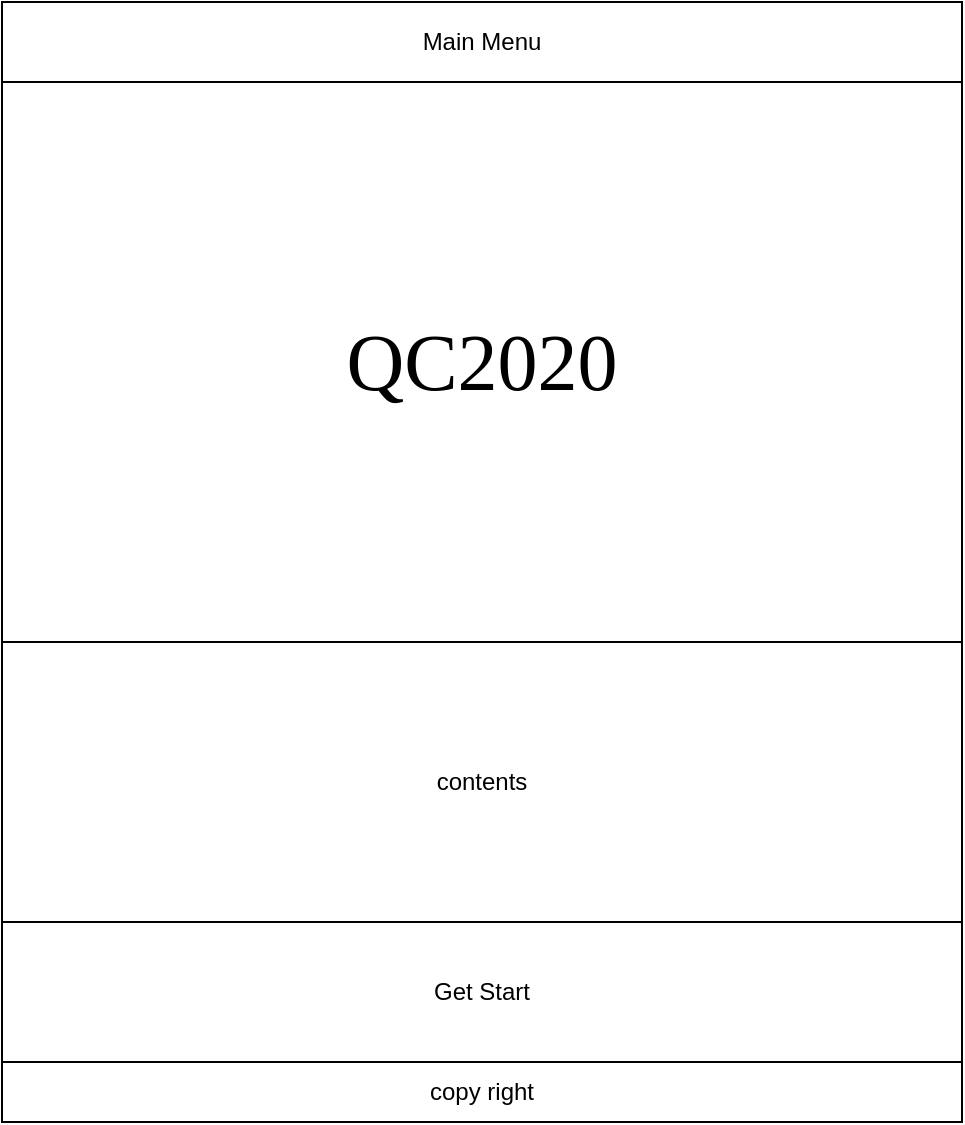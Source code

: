 <mxfile version="13.1.3">
    <diagram id="6hGFLwfOUW9BJ-s0fimq" name="Page-1">
        <mxGraphModel dx="1138" dy="792" grid="1" gridSize="10" guides="1" tooltips="1" connect="1" arrows="1" fold="1" page="1" pageScale="1" pageWidth="827" pageHeight="1169" math="0" shadow="0">
            <root>
                <mxCell id="0"/>
                <mxCell id="1" parent="0"/>
                <mxCell id="2" value="Main Menu" style="rounded=0;whiteSpace=wrap;html=1;" parent="1" vertex="1">
                    <mxGeometry x="160" y="80" width="480" height="40" as="geometry"/>
                </mxCell>
                <mxCell id="3" value="&lt;font style=&quot;font-size: 40px&quot;&gt;QC2020&lt;/font&gt;" style="rounded=0;whiteSpace=wrap;html=1;fontFamily=Verdana;" parent="1" vertex="1">
                    <mxGeometry x="160" y="120" width="480" height="280" as="geometry"/>
                </mxCell>
                <mxCell id="4" value="contents" style="rounded=0;whiteSpace=wrap;html=1;" vertex="1" parent="1">
                    <mxGeometry x="160" y="400" width="480" height="140" as="geometry"/>
                </mxCell>
                <mxCell id="5" value="Get Start" style="rounded=0;whiteSpace=wrap;html=1;" vertex="1" parent="1">
                    <mxGeometry x="160" y="540" width="480" height="70" as="geometry"/>
                </mxCell>
                <mxCell id="6" value="copy right" style="rounded=0;whiteSpace=wrap;html=1;" vertex="1" parent="1">
                    <mxGeometry x="160" y="610" width="480" height="30" as="geometry"/>
                </mxCell>
            </root>
        </mxGraphModel>
    </diagram>
</mxfile>